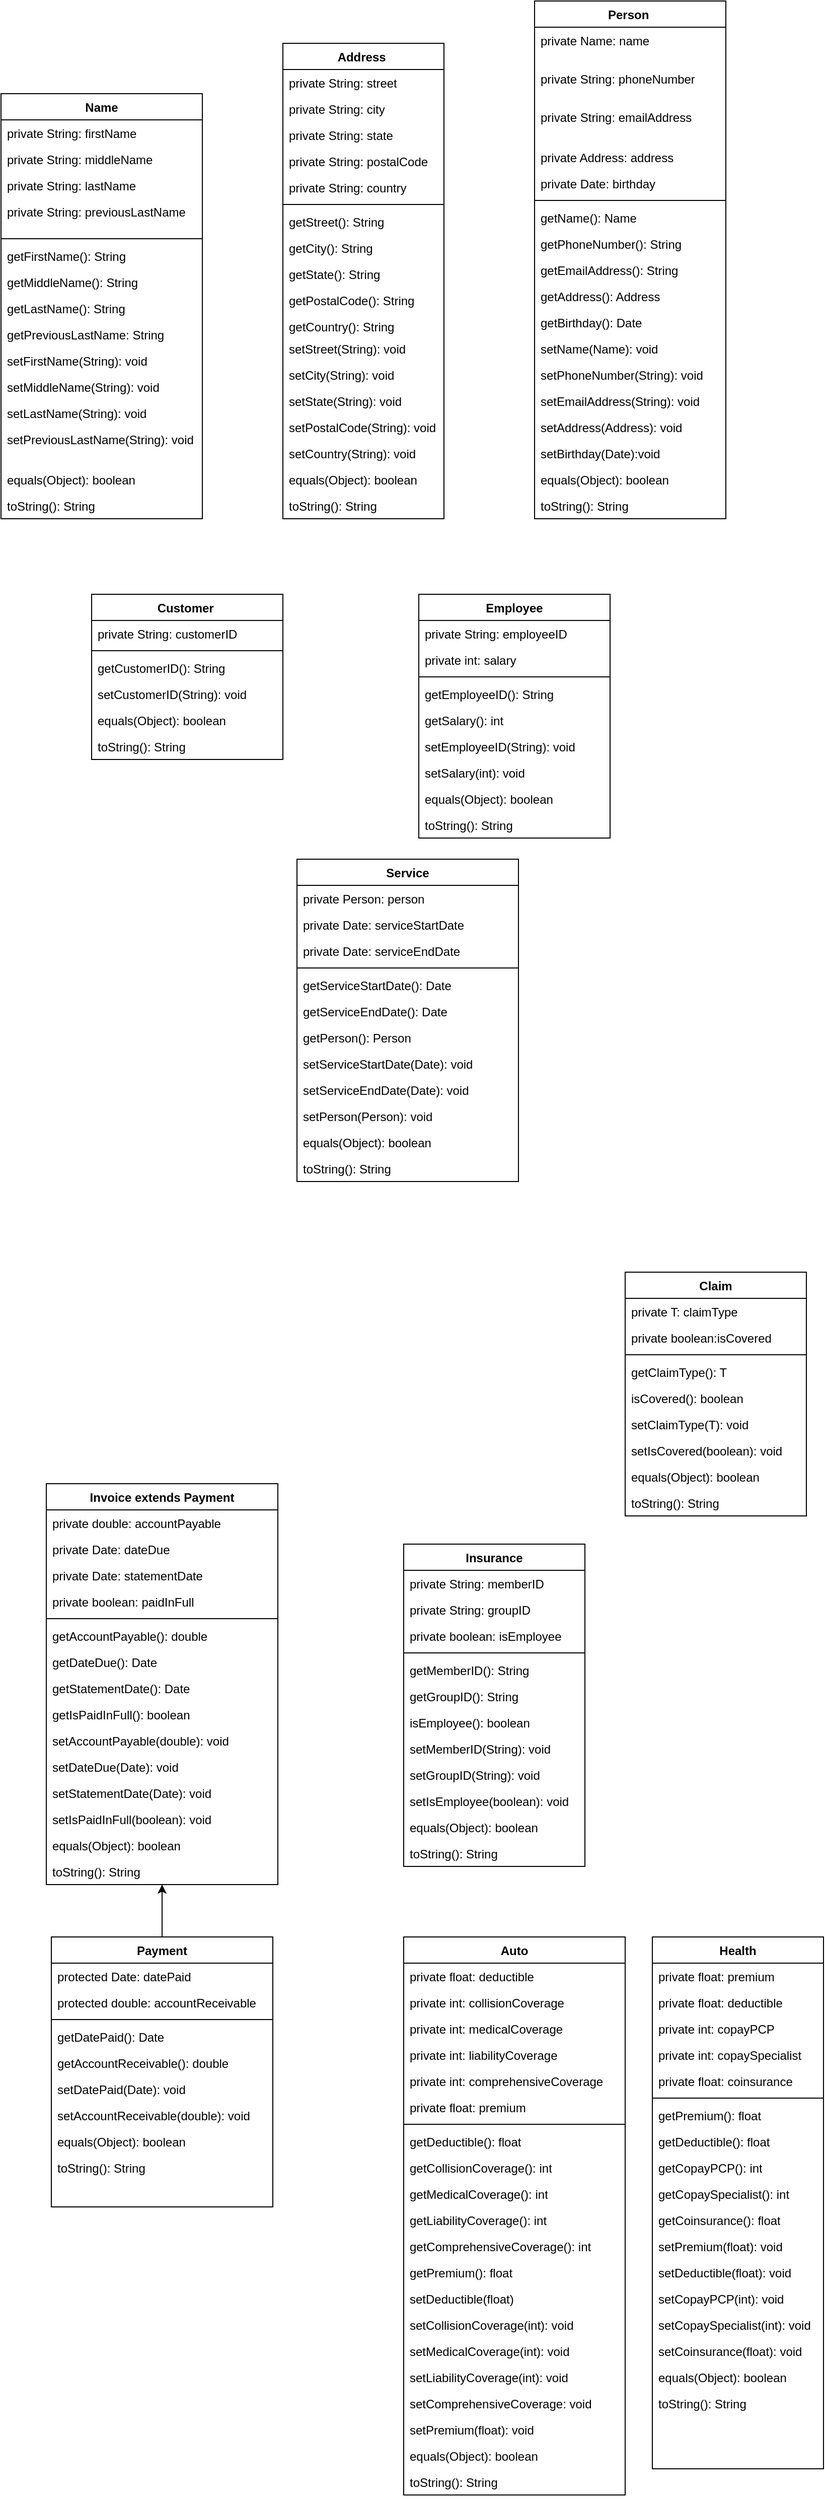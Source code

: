 <mxfile version="21.1.8" type="device">
  <diagram id="C5RBs43oDa-KdzZeNtuy" name="Page-1">
    <mxGraphModel dx="856" dy="675" grid="1" gridSize="10" guides="1" tooltips="1" connect="1" arrows="1" fold="1" page="1" pageScale="1" pageWidth="827" pageHeight="1169" math="0" shadow="0">
      <root>
        <mxCell id="WIyWlLk6GJQsqaUBKTNV-0" />
        <mxCell id="WIyWlLk6GJQsqaUBKTNV-1" parent="WIyWlLk6GJQsqaUBKTNV-0" />
        <mxCell id="HiaGmHJcbB_R3RKfSJvn-19" value="Invoice extends Payment" style="swimlane;fontStyle=1;align=center;verticalAlign=top;childLayout=stackLayout;horizontal=1;startSize=26;horizontalStack=0;resizeParent=1;resizeParentMax=0;resizeLast=0;collapsible=1;marginBottom=0;whiteSpace=wrap;html=1;" vertex="1" parent="WIyWlLk6GJQsqaUBKTNV-1">
          <mxGeometry x="55" y="1480" width="230" height="398" as="geometry" />
        </mxCell>
        <mxCell id="HiaGmHJcbB_R3RKfSJvn-55" value="private double: accountPayable" style="text;strokeColor=none;fillColor=none;align=left;verticalAlign=top;spacingLeft=4;spacingRight=4;overflow=hidden;rotatable=0;points=[[0,0.5],[1,0.5]];portConstraint=eastwest;whiteSpace=wrap;html=1;" vertex="1" parent="HiaGmHJcbB_R3RKfSJvn-19">
          <mxGeometry y="26" width="230" height="26" as="geometry" />
        </mxCell>
        <mxCell id="HiaGmHJcbB_R3RKfSJvn-59" value="private Date: dateDue" style="text;strokeColor=none;fillColor=none;align=left;verticalAlign=top;spacingLeft=4;spacingRight=4;overflow=hidden;rotatable=0;points=[[0,0.5],[1,0.5]];portConstraint=eastwest;whiteSpace=wrap;html=1;" vertex="1" parent="HiaGmHJcbB_R3RKfSJvn-19">
          <mxGeometry y="52" width="230" height="26" as="geometry" />
        </mxCell>
        <mxCell id="HiaGmHJcbB_R3RKfSJvn-20" value="private Date: statementDate" style="text;strokeColor=none;fillColor=none;align=left;verticalAlign=top;spacingLeft=4;spacingRight=4;overflow=hidden;rotatable=0;points=[[0,0.5],[1,0.5]];portConstraint=eastwest;whiteSpace=wrap;html=1;" vertex="1" parent="HiaGmHJcbB_R3RKfSJvn-19">
          <mxGeometry y="78" width="230" height="26" as="geometry" />
        </mxCell>
        <mxCell id="HiaGmHJcbB_R3RKfSJvn-88" value="private boolean: paidInFull" style="text;strokeColor=none;fillColor=none;align=left;verticalAlign=top;spacingLeft=4;spacingRight=4;overflow=hidden;rotatable=0;points=[[0,0.5],[1,0.5]];portConstraint=eastwest;whiteSpace=wrap;html=1;" vertex="1" parent="HiaGmHJcbB_R3RKfSJvn-19">
          <mxGeometry y="104" width="230" height="26" as="geometry" />
        </mxCell>
        <mxCell id="HiaGmHJcbB_R3RKfSJvn-21" value="" style="line;strokeWidth=1;fillColor=none;align=left;verticalAlign=middle;spacingTop=-1;spacingLeft=3;spacingRight=3;rotatable=0;labelPosition=right;points=[];portConstraint=eastwest;strokeColor=inherit;" vertex="1" parent="HiaGmHJcbB_R3RKfSJvn-19">
          <mxGeometry y="130" width="230" height="8" as="geometry" />
        </mxCell>
        <mxCell id="HiaGmHJcbB_R3RKfSJvn-22" value="getAccountPayable(): double" style="text;strokeColor=none;fillColor=none;align=left;verticalAlign=top;spacingLeft=4;spacingRight=4;overflow=hidden;rotatable=0;points=[[0,0.5],[1,0.5]];portConstraint=eastwest;whiteSpace=wrap;html=1;" vertex="1" parent="HiaGmHJcbB_R3RKfSJvn-19">
          <mxGeometry y="138" width="230" height="26" as="geometry" />
        </mxCell>
        <mxCell id="HiaGmHJcbB_R3RKfSJvn-192" value="getDateDue(): Date" style="text;strokeColor=none;fillColor=none;align=left;verticalAlign=top;spacingLeft=4;spacingRight=4;overflow=hidden;rotatable=0;points=[[0,0.5],[1,0.5]];portConstraint=eastwest;whiteSpace=wrap;html=1;" vertex="1" parent="HiaGmHJcbB_R3RKfSJvn-19">
          <mxGeometry y="164" width="230" height="26" as="geometry" />
        </mxCell>
        <mxCell id="HiaGmHJcbB_R3RKfSJvn-191" value="getStatementDate(): Date" style="text;strokeColor=none;fillColor=none;align=left;verticalAlign=top;spacingLeft=4;spacingRight=4;overflow=hidden;rotatable=0;points=[[0,0.5],[1,0.5]];portConstraint=eastwest;whiteSpace=wrap;html=1;" vertex="1" parent="HiaGmHJcbB_R3RKfSJvn-19">
          <mxGeometry y="190" width="230" height="26" as="geometry" />
        </mxCell>
        <mxCell id="HiaGmHJcbB_R3RKfSJvn-190" value="getIsPaidInFull(): boolean" style="text;strokeColor=none;fillColor=none;align=left;verticalAlign=top;spacingLeft=4;spacingRight=4;overflow=hidden;rotatable=0;points=[[0,0.5],[1,0.5]];portConstraint=eastwest;whiteSpace=wrap;html=1;" vertex="1" parent="HiaGmHJcbB_R3RKfSJvn-19">
          <mxGeometry y="216" width="230" height="26" as="geometry" />
        </mxCell>
        <mxCell id="HiaGmHJcbB_R3RKfSJvn-189" value="setAccountPayable(double): void" style="text;strokeColor=none;fillColor=none;align=left;verticalAlign=top;spacingLeft=4;spacingRight=4;overflow=hidden;rotatable=0;points=[[0,0.5],[1,0.5]];portConstraint=eastwest;whiteSpace=wrap;html=1;" vertex="1" parent="HiaGmHJcbB_R3RKfSJvn-19">
          <mxGeometry y="242" width="230" height="26" as="geometry" />
        </mxCell>
        <mxCell id="HiaGmHJcbB_R3RKfSJvn-188" value="setDateDue(Date): void" style="text;strokeColor=none;fillColor=none;align=left;verticalAlign=top;spacingLeft=4;spacingRight=4;overflow=hidden;rotatable=0;points=[[0,0.5],[1,0.5]];portConstraint=eastwest;whiteSpace=wrap;html=1;" vertex="1" parent="HiaGmHJcbB_R3RKfSJvn-19">
          <mxGeometry y="268" width="230" height="26" as="geometry" />
        </mxCell>
        <mxCell id="HiaGmHJcbB_R3RKfSJvn-187" value="setStatementDate(Date): void" style="text;strokeColor=none;fillColor=none;align=left;verticalAlign=top;spacingLeft=4;spacingRight=4;overflow=hidden;rotatable=0;points=[[0,0.5],[1,0.5]];portConstraint=eastwest;whiteSpace=wrap;html=1;" vertex="1" parent="HiaGmHJcbB_R3RKfSJvn-19">
          <mxGeometry y="294" width="230" height="26" as="geometry" />
        </mxCell>
        <mxCell id="HiaGmHJcbB_R3RKfSJvn-186" value="setIsPaidInFull(boolean): void" style="text;strokeColor=none;fillColor=none;align=left;verticalAlign=top;spacingLeft=4;spacingRight=4;overflow=hidden;rotatable=0;points=[[0,0.5],[1,0.5]];portConstraint=eastwest;whiteSpace=wrap;html=1;" vertex="1" parent="HiaGmHJcbB_R3RKfSJvn-19">
          <mxGeometry y="320" width="230" height="26" as="geometry" />
        </mxCell>
        <mxCell id="HiaGmHJcbB_R3RKfSJvn-185" value="equals(Object): boolean" style="text;strokeColor=none;fillColor=none;align=left;verticalAlign=top;spacingLeft=4;spacingRight=4;overflow=hidden;rotatable=0;points=[[0,0.5],[1,0.5]];portConstraint=eastwest;whiteSpace=wrap;html=1;" vertex="1" parent="HiaGmHJcbB_R3RKfSJvn-19">
          <mxGeometry y="346" width="230" height="26" as="geometry" />
        </mxCell>
        <mxCell id="HiaGmHJcbB_R3RKfSJvn-184" value="toString(): String" style="text;strokeColor=none;fillColor=none;align=left;verticalAlign=top;spacingLeft=4;spacingRight=4;overflow=hidden;rotatable=0;points=[[0,0.5],[1,0.5]];portConstraint=eastwest;whiteSpace=wrap;html=1;" vertex="1" parent="HiaGmHJcbB_R3RKfSJvn-19">
          <mxGeometry y="372" width="230" height="26" as="geometry" />
        </mxCell>
        <mxCell id="HiaGmHJcbB_R3RKfSJvn-26" value="Insurance" style="swimlane;fontStyle=1;align=center;verticalAlign=top;childLayout=stackLayout;horizontal=1;startSize=26;horizontalStack=0;resizeParent=1;resizeParentMax=0;resizeLast=0;collapsible=1;marginBottom=0;whiteSpace=wrap;html=1;" vertex="1" parent="WIyWlLk6GJQsqaUBKTNV-1">
          <mxGeometry x="410" y="1540" width="180" height="320" as="geometry" />
        </mxCell>
        <mxCell id="HiaGmHJcbB_R3RKfSJvn-27" value="private String: memberID" style="text;strokeColor=none;fillColor=none;align=left;verticalAlign=top;spacingLeft=4;spacingRight=4;overflow=hidden;rotatable=0;points=[[0,0.5],[1,0.5]];portConstraint=eastwest;whiteSpace=wrap;html=1;" vertex="1" parent="HiaGmHJcbB_R3RKfSJvn-26">
          <mxGeometry y="26" width="180" height="26" as="geometry" />
        </mxCell>
        <mxCell id="HiaGmHJcbB_R3RKfSJvn-31" value="private String: groupID" style="text;strokeColor=none;fillColor=none;align=left;verticalAlign=top;spacingLeft=4;spacingRight=4;overflow=hidden;rotatable=0;points=[[0,0.5],[1,0.5]];portConstraint=eastwest;whiteSpace=wrap;html=1;" vertex="1" parent="HiaGmHJcbB_R3RKfSJvn-26">
          <mxGeometry y="52" width="180" height="26" as="geometry" />
        </mxCell>
        <mxCell id="HiaGmHJcbB_R3RKfSJvn-90" value="private boolean: isEmployee" style="text;strokeColor=none;fillColor=none;align=left;verticalAlign=top;spacingLeft=4;spacingRight=4;overflow=hidden;rotatable=0;points=[[0,0.5],[1,0.5]];portConstraint=eastwest;whiteSpace=wrap;html=1;" vertex="1" parent="HiaGmHJcbB_R3RKfSJvn-26">
          <mxGeometry y="78" width="180" height="26" as="geometry" />
        </mxCell>
        <mxCell id="HiaGmHJcbB_R3RKfSJvn-28" value="" style="line;strokeWidth=1;fillColor=none;align=left;verticalAlign=middle;spacingTop=-1;spacingLeft=3;spacingRight=3;rotatable=0;labelPosition=right;points=[];portConstraint=eastwest;strokeColor=inherit;" vertex="1" parent="HiaGmHJcbB_R3RKfSJvn-26">
          <mxGeometry y="104" width="180" height="8" as="geometry" />
        </mxCell>
        <mxCell id="HiaGmHJcbB_R3RKfSJvn-235" value="getMemberID(): String" style="text;strokeColor=none;fillColor=none;align=left;verticalAlign=top;spacingLeft=4;spacingRight=4;overflow=hidden;rotatable=0;points=[[0,0.5],[1,0.5]];portConstraint=eastwest;whiteSpace=wrap;html=1;" vertex="1" parent="HiaGmHJcbB_R3RKfSJvn-26">
          <mxGeometry y="112" width="180" height="26" as="geometry" />
        </mxCell>
        <mxCell id="HiaGmHJcbB_R3RKfSJvn-238" value="getGroupID(): String" style="text;strokeColor=none;fillColor=none;align=left;verticalAlign=top;spacingLeft=4;spacingRight=4;overflow=hidden;rotatable=0;points=[[0,0.5],[1,0.5]];portConstraint=eastwest;whiteSpace=wrap;html=1;" vertex="1" parent="HiaGmHJcbB_R3RKfSJvn-26">
          <mxGeometry y="138" width="180" height="26" as="geometry" />
        </mxCell>
        <mxCell id="HiaGmHJcbB_R3RKfSJvn-237" value="isEmployee(): boolean" style="text;strokeColor=none;fillColor=none;align=left;verticalAlign=top;spacingLeft=4;spacingRight=4;overflow=hidden;rotatable=0;points=[[0,0.5],[1,0.5]];portConstraint=eastwest;whiteSpace=wrap;html=1;" vertex="1" parent="HiaGmHJcbB_R3RKfSJvn-26">
          <mxGeometry y="164" width="180" height="26" as="geometry" />
        </mxCell>
        <mxCell id="HiaGmHJcbB_R3RKfSJvn-236" value="setMemberID(String): void" style="text;strokeColor=none;fillColor=none;align=left;verticalAlign=top;spacingLeft=4;spacingRight=4;overflow=hidden;rotatable=0;points=[[0,0.5],[1,0.5]];portConstraint=eastwest;whiteSpace=wrap;html=1;" vertex="1" parent="HiaGmHJcbB_R3RKfSJvn-26">
          <mxGeometry y="190" width="180" height="26" as="geometry" />
        </mxCell>
        <mxCell id="HiaGmHJcbB_R3RKfSJvn-234" value="setGroupID(String): void" style="text;strokeColor=none;fillColor=none;align=left;verticalAlign=top;spacingLeft=4;spacingRight=4;overflow=hidden;rotatable=0;points=[[0,0.5],[1,0.5]];portConstraint=eastwest;whiteSpace=wrap;html=1;" vertex="1" parent="HiaGmHJcbB_R3RKfSJvn-26">
          <mxGeometry y="216" width="180" height="26" as="geometry" />
        </mxCell>
        <mxCell id="HiaGmHJcbB_R3RKfSJvn-233" value="setIsEmployee(boolean): void" style="text;strokeColor=none;fillColor=none;align=left;verticalAlign=top;spacingLeft=4;spacingRight=4;overflow=hidden;rotatable=0;points=[[0,0.5],[1,0.5]];portConstraint=eastwest;whiteSpace=wrap;html=1;" vertex="1" parent="HiaGmHJcbB_R3RKfSJvn-26">
          <mxGeometry y="242" width="180" height="26" as="geometry" />
        </mxCell>
        <mxCell id="HiaGmHJcbB_R3RKfSJvn-240" value="equals(Object): boolean" style="text;strokeColor=none;fillColor=none;align=left;verticalAlign=top;spacingLeft=4;spacingRight=4;overflow=hidden;rotatable=0;points=[[0,0.5],[1,0.5]];portConstraint=eastwest;whiteSpace=wrap;html=1;" vertex="1" parent="HiaGmHJcbB_R3RKfSJvn-26">
          <mxGeometry y="268" width="180" height="26" as="geometry" />
        </mxCell>
        <mxCell id="HiaGmHJcbB_R3RKfSJvn-239" value="toString(): String" style="text;strokeColor=none;fillColor=none;align=left;verticalAlign=top;spacingLeft=4;spacingRight=4;overflow=hidden;rotatable=0;points=[[0,0.5],[1,0.5]];portConstraint=eastwest;whiteSpace=wrap;html=1;" vertex="1" parent="HiaGmHJcbB_R3RKfSJvn-26">
          <mxGeometry y="294" width="180" height="26" as="geometry" />
        </mxCell>
        <mxCell id="HiaGmHJcbB_R3RKfSJvn-32" value="Claim" style="swimlane;fontStyle=1;align=center;verticalAlign=top;childLayout=stackLayout;horizontal=1;startSize=26;horizontalStack=0;resizeParent=1;resizeParentMax=0;resizeLast=0;collapsible=1;marginBottom=0;whiteSpace=wrap;html=1;" vertex="1" parent="WIyWlLk6GJQsqaUBKTNV-1">
          <mxGeometry x="630" y="1270" width="180" height="242" as="geometry" />
        </mxCell>
        <mxCell id="HiaGmHJcbB_R3RKfSJvn-86" value="private T: claimType" style="text;strokeColor=none;fillColor=none;align=left;verticalAlign=top;spacingLeft=4;spacingRight=4;overflow=hidden;rotatable=0;points=[[0,0.5],[1,0.5]];portConstraint=eastwest;whiteSpace=wrap;html=1;" vertex="1" parent="HiaGmHJcbB_R3RKfSJvn-32">
          <mxGeometry y="26" width="180" height="26" as="geometry" />
        </mxCell>
        <mxCell id="HiaGmHJcbB_R3RKfSJvn-33" value="private boolean:isCovered" style="text;strokeColor=none;fillColor=none;align=left;verticalAlign=top;spacingLeft=4;spacingRight=4;overflow=hidden;rotatable=0;points=[[0,0.5],[1,0.5]];portConstraint=eastwest;whiteSpace=wrap;html=1;" vertex="1" parent="HiaGmHJcbB_R3RKfSJvn-32">
          <mxGeometry y="52" width="180" height="26" as="geometry" />
        </mxCell>
        <mxCell id="HiaGmHJcbB_R3RKfSJvn-34" value="" style="line;strokeWidth=1;fillColor=none;align=left;verticalAlign=middle;spacingTop=-1;spacingLeft=3;spacingRight=3;rotatable=0;labelPosition=right;points=[];portConstraint=eastwest;strokeColor=inherit;" vertex="1" parent="HiaGmHJcbB_R3RKfSJvn-32">
          <mxGeometry y="78" width="180" height="8" as="geometry" />
        </mxCell>
        <mxCell id="HiaGmHJcbB_R3RKfSJvn-35" value="getClaimType(): T" style="text;strokeColor=none;fillColor=none;align=left;verticalAlign=top;spacingLeft=4;spacingRight=4;overflow=hidden;rotatable=0;points=[[0,0.5],[1,0.5]];portConstraint=eastwest;whiteSpace=wrap;html=1;" vertex="1" parent="HiaGmHJcbB_R3RKfSJvn-32">
          <mxGeometry y="86" width="180" height="26" as="geometry" />
        </mxCell>
        <mxCell id="HiaGmHJcbB_R3RKfSJvn-245" value="isCovered(): boolean" style="text;strokeColor=none;fillColor=none;align=left;verticalAlign=top;spacingLeft=4;spacingRight=4;overflow=hidden;rotatable=0;points=[[0,0.5],[1,0.5]];portConstraint=eastwest;whiteSpace=wrap;html=1;" vertex="1" parent="HiaGmHJcbB_R3RKfSJvn-32">
          <mxGeometry y="112" width="180" height="26" as="geometry" />
        </mxCell>
        <mxCell id="HiaGmHJcbB_R3RKfSJvn-244" value="setClaimType(T): void" style="text;strokeColor=none;fillColor=none;align=left;verticalAlign=top;spacingLeft=4;spacingRight=4;overflow=hidden;rotatable=0;points=[[0,0.5],[1,0.5]];portConstraint=eastwest;whiteSpace=wrap;html=1;" vertex="1" parent="HiaGmHJcbB_R3RKfSJvn-32">
          <mxGeometry y="138" width="180" height="26" as="geometry" />
        </mxCell>
        <mxCell id="HiaGmHJcbB_R3RKfSJvn-243" value="setIsCovered(boolean): void" style="text;strokeColor=none;fillColor=none;align=left;verticalAlign=top;spacingLeft=4;spacingRight=4;overflow=hidden;rotatable=0;points=[[0,0.5],[1,0.5]];portConstraint=eastwest;whiteSpace=wrap;html=1;" vertex="1" parent="HiaGmHJcbB_R3RKfSJvn-32">
          <mxGeometry y="164" width="180" height="26" as="geometry" />
        </mxCell>
        <mxCell id="HiaGmHJcbB_R3RKfSJvn-242" value="equals(Object): boolean" style="text;strokeColor=none;fillColor=none;align=left;verticalAlign=top;spacingLeft=4;spacingRight=4;overflow=hidden;rotatable=0;points=[[0,0.5],[1,0.5]];portConstraint=eastwest;whiteSpace=wrap;html=1;" vertex="1" parent="HiaGmHJcbB_R3RKfSJvn-32">
          <mxGeometry y="190" width="180" height="26" as="geometry" />
        </mxCell>
        <mxCell id="HiaGmHJcbB_R3RKfSJvn-241" value="toString(): String" style="text;strokeColor=none;fillColor=none;align=left;verticalAlign=top;spacingLeft=4;spacingRight=4;overflow=hidden;rotatable=0;points=[[0,0.5],[1,0.5]];portConstraint=eastwest;whiteSpace=wrap;html=1;" vertex="1" parent="HiaGmHJcbB_R3RKfSJvn-32">
          <mxGeometry y="216" width="180" height="26" as="geometry" />
        </mxCell>
        <mxCell id="HiaGmHJcbB_R3RKfSJvn-194" style="edgeStyle=orthogonalEdgeStyle;rounded=0;orthogonalLoop=1;jettySize=auto;html=1;exitX=0.5;exitY=0;exitDx=0;exitDy=0;" edge="1" parent="WIyWlLk6GJQsqaUBKTNV-1" source="HiaGmHJcbB_R3RKfSJvn-37" target="HiaGmHJcbB_R3RKfSJvn-19">
          <mxGeometry relative="1" as="geometry" />
        </mxCell>
        <mxCell id="HiaGmHJcbB_R3RKfSJvn-37" value="Payment" style="swimlane;fontStyle=1;align=center;verticalAlign=top;childLayout=stackLayout;horizontal=1;startSize=26;horizontalStack=0;resizeParent=1;resizeParentMax=0;resizeLast=0;collapsible=1;marginBottom=0;whiteSpace=wrap;html=1;" vertex="1" parent="WIyWlLk6GJQsqaUBKTNV-1">
          <mxGeometry x="60" y="1930" width="220" height="268" as="geometry" />
        </mxCell>
        <mxCell id="HiaGmHJcbB_R3RKfSJvn-87" value="protected Date: datePaid" style="text;strokeColor=none;fillColor=none;align=left;verticalAlign=top;spacingLeft=4;spacingRight=4;overflow=hidden;rotatable=0;points=[[0,0.5],[1,0.5]];portConstraint=eastwest;whiteSpace=wrap;html=1;" vertex="1" parent="HiaGmHJcbB_R3RKfSJvn-37">
          <mxGeometry y="26" width="220" height="26" as="geometry" />
        </mxCell>
        <mxCell id="HiaGmHJcbB_R3RKfSJvn-38" value="protected double: accountReceivable" style="text;strokeColor=none;fillColor=none;align=left;verticalAlign=top;spacingLeft=4;spacingRight=4;overflow=hidden;rotatable=0;points=[[0,0.5],[1,0.5]];portConstraint=eastwest;whiteSpace=wrap;html=1;" vertex="1" parent="HiaGmHJcbB_R3RKfSJvn-37">
          <mxGeometry y="52" width="220" height="26" as="geometry" />
        </mxCell>
        <mxCell id="HiaGmHJcbB_R3RKfSJvn-39" value="" style="line;strokeWidth=1;fillColor=none;align=left;verticalAlign=middle;spacingTop=-1;spacingLeft=3;spacingRight=3;rotatable=0;labelPosition=right;points=[];portConstraint=eastwest;strokeColor=inherit;" vertex="1" parent="HiaGmHJcbB_R3RKfSJvn-37">
          <mxGeometry y="78" width="220" height="8" as="geometry" />
        </mxCell>
        <mxCell id="HiaGmHJcbB_R3RKfSJvn-40" value="getDatePaid(): Date" style="text;strokeColor=none;fillColor=none;align=left;verticalAlign=top;spacingLeft=4;spacingRight=4;overflow=hidden;rotatable=0;points=[[0,0.5],[1,0.5]];portConstraint=eastwest;whiteSpace=wrap;html=1;" vertex="1" parent="HiaGmHJcbB_R3RKfSJvn-37">
          <mxGeometry y="86" width="220" height="26" as="geometry" />
        </mxCell>
        <mxCell id="HiaGmHJcbB_R3RKfSJvn-183" value="getAccountReceivable(): double" style="text;strokeColor=none;fillColor=none;align=left;verticalAlign=top;spacingLeft=4;spacingRight=4;overflow=hidden;rotatable=0;points=[[0,0.5],[1,0.5]];portConstraint=eastwest;whiteSpace=wrap;html=1;" vertex="1" parent="HiaGmHJcbB_R3RKfSJvn-37">
          <mxGeometry y="112" width="220" height="26" as="geometry" />
        </mxCell>
        <mxCell id="HiaGmHJcbB_R3RKfSJvn-182" value="setDatePaid(Date): void" style="text;strokeColor=none;fillColor=none;align=left;verticalAlign=top;spacingLeft=4;spacingRight=4;overflow=hidden;rotatable=0;points=[[0,0.5],[1,0.5]];portConstraint=eastwest;whiteSpace=wrap;html=1;" vertex="1" parent="HiaGmHJcbB_R3RKfSJvn-37">
          <mxGeometry y="138" width="220" height="26" as="geometry" />
        </mxCell>
        <mxCell id="HiaGmHJcbB_R3RKfSJvn-181" value="setAccountReceivable(double): void" style="text;strokeColor=none;fillColor=none;align=left;verticalAlign=top;spacingLeft=4;spacingRight=4;overflow=hidden;rotatable=0;points=[[0,0.5],[1,0.5]];portConstraint=eastwest;whiteSpace=wrap;html=1;" vertex="1" parent="HiaGmHJcbB_R3RKfSJvn-37">
          <mxGeometry y="164" width="220" height="26" as="geometry" />
        </mxCell>
        <mxCell id="HiaGmHJcbB_R3RKfSJvn-180" value="equals(Object): boolean" style="text;strokeColor=none;fillColor=none;align=left;verticalAlign=top;spacingLeft=4;spacingRight=4;overflow=hidden;rotatable=0;points=[[0,0.5],[1,0.5]];portConstraint=eastwest;whiteSpace=wrap;html=1;" vertex="1" parent="HiaGmHJcbB_R3RKfSJvn-37">
          <mxGeometry y="190" width="220" height="26" as="geometry" />
        </mxCell>
        <mxCell id="HiaGmHJcbB_R3RKfSJvn-179" value="toString(): String" style="text;strokeColor=none;fillColor=none;align=left;verticalAlign=top;spacingLeft=4;spacingRight=4;overflow=hidden;rotatable=0;points=[[0,0.5],[1,0.5]];portConstraint=eastwest;whiteSpace=wrap;html=1;" vertex="1" parent="HiaGmHJcbB_R3RKfSJvn-37">
          <mxGeometry y="216" width="220" height="26" as="geometry" />
        </mxCell>
        <mxCell id="HiaGmHJcbB_R3RKfSJvn-178" style="text;strokeColor=none;fillColor=none;align=left;verticalAlign=top;spacingLeft=4;spacingRight=4;overflow=hidden;rotatable=0;points=[[0,0.5],[1,0.5]];portConstraint=eastwest;whiteSpace=wrap;html=1;" vertex="1" parent="HiaGmHJcbB_R3RKfSJvn-37">
          <mxGeometry y="242" width="220" height="26" as="geometry" />
        </mxCell>
        <mxCell id="HiaGmHJcbB_R3RKfSJvn-41" value="Auto" style="swimlane;fontStyle=1;align=center;verticalAlign=top;childLayout=stackLayout;horizontal=1;startSize=26;horizontalStack=0;resizeParent=1;resizeParentMax=0;resizeLast=0;collapsible=1;marginBottom=0;whiteSpace=wrap;html=1;" vertex="1" parent="WIyWlLk6GJQsqaUBKTNV-1">
          <mxGeometry x="410" y="1930" width="220" height="554" as="geometry" />
        </mxCell>
        <mxCell id="HiaGmHJcbB_R3RKfSJvn-60" value="private float: deductible" style="text;strokeColor=none;fillColor=none;align=left;verticalAlign=top;spacingLeft=4;spacingRight=4;overflow=hidden;rotatable=0;points=[[0,0.5],[1,0.5]];portConstraint=eastwest;whiteSpace=wrap;html=1;" vertex="1" parent="HiaGmHJcbB_R3RKfSJvn-41">
          <mxGeometry y="26" width="220" height="26" as="geometry" />
        </mxCell>
        <mxCell id="HiaGmHJcbB_R3RKfSJvn-63" value="private int: collisionCoverage" style="text;strokeColor=none;fillColor=none;align=left;verticalAlign=top;spacingLeft=4;spacingRight=4;overflow=hidden;rotatable=0;points=[[0,0.5],[1,0.5]];portConstraint=eastwest;whiteSpace=wrap;html=1;" vertex="1" parent="HiaGmHJcbB_R3RKfSJvn-41">
          <mxGeometry y="52" width="220" height="26" as="geometry" />
        </mxCell>
        <mxCell id="HiaGmHJcbB_R3RKfSJvn-64" value="private int: medicalCoverage" style="text;strokeColor=none;fillColor=none;align=left;verticalAlign=top;spacingLeft=4;spacingRight=4;overflow=hidden;rotatable=0;points=[[0,0.5],[1,0.5]];portConstraint=eastwest;whiteSpace=wrap;html=1;" vertex="1" parent="HiaGmHJcbB_R3RKfSJvn-41">
          <mxGeometry y="78" width="220" height="26" as="geometry" />
        </mxCell>
        <mxCell id="HiaGmHJcbB_R3RKfSJvn-61" value="private int: liabilityCoverage" style="text;strokeColor=none;fillColor=none;align=left;verticalAlign=top;spacingLeft=4;spacingRight=4;overflow=hidden;rotatable=0;points=[[0,0.5],[1,0.5]];portConstraint=eastwest;whiteSpace=wrap;html=1;" vertex="1" parent="HiaGmHJcbB_R3RKfSJvn-41">
          <mxGeometry y="104" width="220" height="26" as="geometry" />
        </mxCell>
        <mxCell id="HiaGmHJcbB_R3RKfSJvn-62" value="private int: comprehensiveCoverage" style="text;strokeColor=none;fillColor=none;align=left;verticalAlign=top;spacingLeft=4;spacingRight=4;overflow=hidden;rotatable=0;points=[[0,0.5],[1,0.5]];portConstraint=eastwest;whiteSpace=wrap;html=1;" vertex="1" parent="HiaGmHJcbB_R3RKfSJvn-41">
          <mxGeometry y="130" width="220" height="26" as="geometry" />
        </mxCell>
        <mxCell id="HiaGmHJcbB_R3RKfSJvn-42" value="private float: premium" style="text;strokeColor=none;fillColor=none;align=left;verticalAlign=top;spacingLeft=4;spacingRight=4;overflow=hidden;rotatable=0;points=[[0,0.5],[1,0.5]];portConstraint=eastwest;whiteSpace=wrap;html=1;" vertex="1" parent="HiaGmHJcbB_R3RKfSJvn-41">
          <mxGeometry y="156" width="220" height="26" as="geometry" />
        </mxCell>
        <mxCell id="HiaGmHJcbB_R3RKfSJvn-43" value="" style="line;strokeWidth=1;fillColor=none;align=left;verticalAlign=middle;spacingTop=-1;spacingLeft=3;spacingRight=3;rotatable=0;labelPosition=right;points=[];portConstraint=eastwest;strokeColor=inherit;" vertex="1" parent="HiaGmHJcbB_R3RKfSJvn-41">
          <mxGeometry y="182" width="220" height="8" as="geometry" />
        </mxCell>
        <mxCell id="HiaGmHJcbB_R3RKfSJvn-44" value="getDeductible(): float" style="text;strokeColor=none;fillColor=none;align=left;verticalAlign=top;spacingLeft=4;spacingRight=4;overflow=hidden;rotatable=0;points=[[0,0.5],[1,0.5]];portConstraint=eastwest;whiteSpace=wrap;html=1;" vertex="1" parent="HiaGmHJcbB_R3RKfSJvn-41">
          <mxGeometry y="190" width="220" height="26" as="geometry" />
        </mxCell>
        <mxCell id="HiaGmHJcbB_R3RKfSJvn-207" value="getCollisionCoverage(): int" style="text;strokeColor=none;fillColor=none;align=left;verticalAlign=top;spacingLeft=4;spacingRight=4;overflow=hidden;rotatable=0;points=[[0,0.5],[1,0.5]];portConstraint=eastwest;whiteSpace=wrap;html=1;" vertex="1" parent="HiaGmHJcbB_R3RKfSJvn-41">
          <mxGeometry y="216" width="220" height="26" as="geometry" />
        </mxCell>
        <mxCell id="HiaGmHJcbB_R3RKfSJvn-206" value="getMedicalCoverage(): int" style="text;strokeColor=none;fillColor=none;align=left;verticalAlign=top;spacingLeft=4;spacingRight=4;overflow=hidden;rotatable=0;points=[[0,0.5],[1,0.5]];portConstraint=eastwest;whiteSpace=wrap;html=1;" vertex="1" parent="HiaGmHJcbB_R3RKfSJvn-41">
          <mxGeometry y="242" width="220" height="26" as="geometry" />
        </mxCell>
        <mxCell id="HiaGmHJcbB_R3RKfSJvn-205" value="getLiabilityCoverage(): int" style="text;strokeColor=none;fillColor=none;align=left;verticalAlign=top;spacingLeft=4;spacingRight=4;overflow=hidden;rotatable=0;points=[[0,0.5],[1,0.5]];portConstraint=eastwest;whiteSpace=wrap;html=1;" vertex="1" parent="HiaGmHJcbB_R3RKfSJvn-41">
          <mxGeometry y="268" width="220" height="26" as="geometry" />
        </mxCell>
        <mxCell id="HiaGmHJcbB_R3RKfSJvn-204" value="getComprehensiveCoverage(): int" style="text;strokeColor=none;fillColor=none;align=left;verticalAlign=top;spacingLeft=4;spacingRight=4;overflow=hidden;rotatable=0;points=[[0,0.5],[1,0.5]];portConstraint=eastwest;whiteSpace=wrap;html=1;" vertex="1" parent="HiaGmHJcbB_R3RKfSJvn-41">
          <mxGeometry y="294" width="220" height="26" as="geometry" />
        </mxCell>
        <mxCell id="HiaGmHJcbB_R3RKfSJvn-203" value="getPremium(): float" style="text;strokeColor=none;fillColor=none;align=left;verticalAlign=top;spacingLeft=4;spacingRight=4;overflow=hidden;rotatable=0;points=[[0,0.5],[1,0.5]];portConstraint=eastwest;whiteSpace=wrap;html=1;" vertex="1" parent="HiaGmHJcbB_R3RKfSJvn-41">
          <mxGeometry y="320" width="220" height="26" as="geometry" />
        </mxCell>
        <mxCell id="HiaGmHJcbB_R3RKfSJvn-202" value="setDeductible(float)" style="text;strokeColor=none;fillColor=none;align=left;verticalAlign=top;spacingLeft=4;spacingRight=4;overflow=hidden;rotatable=0;points=[[0,0.5],[1,0.5]];portConstraint=eastwest;whiteSpace=wrap;html=1;" vertex="1" parent="HiaGmHJcbB_R3RKfSJvn-41">
          <mxGeometry y="346" width="220" height="26" as="geometry" />
        </mxCell>
        <mxCell id="HiaGmHJcbB_R3RKfSJvn-201" value="setCollisionCoverage(int): void" style="text;strokeColor=none;fillColor=none;align=left;verticalAlign=top;spacingLeft=4;spacingRight=4;overflow=hidden;rotatable=0;points=[[0,0.5],[1,0.5]];portConstraint=eastwest;whiteSpace=wrap;html=1;" vertex="1" parent="HiaGmHJcbB_R3RKfSJvn-41">
          <mxGeometry y="372" width="220" height="26" as="geometry" />
        </mxCell>
        <mxCell id="HiaGmHJcbB_R3RKfSJvn-200" value="setMedicalCoverage(int): void" style="text;strokeColor=none;fillColor=none;align=left;verticalAlign=top;spacingLeft=4;spacingRight=4;overflow=hidden;rotatable=0;points=[[0,0.5],[1,0.5]];portConstraint=eastwest;whiteSpace=wrap;html=1;" vertex="1" parent="HiaGmHJcbB_R3RKfSJvn-41">
          <mxGeometry y="398" width="220" height="26" as="geometry" />
        </mxCell>
        <mxCell id="HiaGmHJcbB_R3RKfSJvn-199" value="setLiabilityCoverage(int): void" style="text;strokeColor=none;fillColor=none;align=left;verticalAlign=top;spacingLeft=4;spacingRight=4;overflow=hidden;rotatable=0;points=[[0,0.5],[1,0.5]];portConstraint=eastwest;whiteSpace=wrap;html=1;" vertex="1" parent="HiaGmHJcbB_R3RKfSJvn-41">
          <mxGeometry y="424" width="220" height="26" as="geometry" />
        </mxCell>
        <mxCell id="HiaGmHJcbB_R3RKfSJvn-198" value="setComprehensiveCoverage: void" style="text;strokeColor=none;fillColor=none;align=left;verticalAlign=top;spacingLeft=4;spacingRight=4;overflow=hidden;rotatable=0;points=[[0,0.5],[1,0.5]];portConstraint=eastwest;whiteSpace=wrap;html=1;" vertex="1" parent="HiaGmHJcbB_R3RKfSJvn-41">
          <mxGeometry y="450" width="220" height="26" as="geometry" />
        </mxCell>
        <mxCell id="HiaGmHJcbB_R3RKfSJvn-197" value="setPremium(float): void" style="text;strokeColor=none;fillColor=none;align=left;verticalAlign=top;spacingLeft=4;spacingRight=4;overflow=hidden;rotatable=0;points=[[0,0.5],[1,0.5]];portConstraint=eastwest;whiteSpace=wrap;html=1;" vertex="1" parent="HiaGmHJcbB_R3RKfSJvn-41">
          <mxGeometry y="476" width="220" height="26" as="geometry" />
        </mxCell>
        <mxCell id="HiaGmHJcbB_R3RKfSJvn-196" value="equals(Object): boolean" style="text;strokeColor=none;fillColor=none;align=left;verticalAlign=top;spacingLeft=4;spacingRight=4;overflow=hidden;rotatable=0;points=[[0,0.5],[1,0.5]];portConstraint=eastwest;whiteSpace=wrap;html=1;" vertex="1" parent="HiaGmHJcbB_R3RKfSJvn-41">
          <mxGeometry y="502" width="220" height="26" as="geometry" />
        </mxCell>
        <mxCell id="HiaGmHJcbB_R3RKfSJvn-195" value="toString(): String" style="text;strokeColor=none;fillColor=none;align=left;verticalAlign=top;spacingLeft=4;spacingRight=4;overflow=hidden;rotatable=0;points=[[0,0.5],[1,0.5]];portConstraint=eastwest;whiteSpace=wrap;html=1;" vertex="1" parent="HiaGmHJcbB_R3RKfSJvn-41">
          <mxGeometry y="528" width="220" height="26" as="geometry" />
        </mxCell>
        <mxCell id="HiaGmHJcbB_R3RKfSJvn-45" value="Health" style="swimlane;fontStyle=1;align=center;verticalAlign=top;childLayout=stackLayout;horizontal=1;startSize=26;horizontalStack=0;resizeParent=1;resizeParentMax=0;resizeLast=0;collapsible=1;marginBottom=0;whiteSpace=wrap;html=1;" vertex="1" parent="WIyWlLk6GJQsqaUBKTNV-1">
          <mxGeometry x="657" y="1930" width="170" height="528" as="geometry" />
        </mxCell>
        <mxCell id="HiaGmHJcbB_R3RKfSJvn-46" value="private float: premium" style="text;strokeColor=none;fillColor=none;align=left;verticalAlign=top;spacingLeft=4;spacingRight=4;overflow=hidden;rotatable=0;points=[[0,0.5],[1,0.5]];portConstraint=eastwest;whiteSpace=wrap;html=1;" vertex="1" parent="HiaGmHJcbB_R3RKfSJvn-45">
          <mxGeometry y="26" width="170" height="26" as="geometry" />
        </mxCell>
        <mxCell id="HiaGmHJcbB_R3RKfSJvn-84" value="private float: deductible" style="text;strokeColor=none;fillColor=none;align=left;verticalAlign=top;spacingLeft=4;spacingRight=4;overflow=hidden;rotatable=0;points=[[0,0.5],[1,0.5]];portConstraint=eastwest;whiteSpace=wrap;html=1;" vertex="1" parent="HiaGmHJcbB_R3RKfSJvn-45">
          <mxGeometry y="52" width="170" height="26" as="geometry" />
        </mxCell>
        <mxCell id="HiaGmHJcbB_R3RKfSJvn-83" value="private int: copayPCP" style="text;strokeColor=none;fillColor=none;align=left;verticalAlign=top;spacingLeft=4;spacingRight=4;overflow=hidden;rotatable=0;points=[[0,0.5],[1,0.5]];portConstraint=eastwest;whiteSpace=wrap;html=1;" vertex="1" parent="HiaGmHJcbB_R3RKfSJvn-45">
          <mxGeometry y="78" width="170" height="26" as="geometry" />
        </mxCell>
        <mxCell id="HiaGmHJcbB_R3RKfSJvn-82" value="private int: copaySpecialist" style="text;strokeColor=none;fillColor=none;align=left;verticalAlign=top;spacingLeft=4;spacingRight=4;overflow=hidden;rotatable=0;points=[[0,0.5],[1,0.5]];portConstraint=eastwest;whiteSpace=wrap;html=1;" vertex="1" parent="HiaGmHJcbB_R3RKfSJvn-45">
          <mxGeometry y="104" width="170" height="26" as="geometry" />
        </mxCell>
        <mxCell id="HiaGmHJcbB_R3RKfSJvn-85" value="private float: coinsurance" style="text;strokeColor=none;fillColor=none;align=left;verticalAlign=top;spacingLeft=4;spacingRight=4;overflow=hidden;rotatable=0;points=[[0,0.5],[1,0.5]];portConstraint=eastwest;whiteSpace=wrap;html=1;" vertex="1" parent="HiaGmHJcbB_R3RKfSJvn-45">
          <mxGeometry y="130" width="170" height="26" as="geometry" />
        </mxCell>
        <mxCell id="HiaGmHJcbB_R3RKfSJvn-47" value="" style="line;strokeWidth=1;fillColor=none;align=left;verticalAlign=middle;spacingTop=-1;spacingLeft=3;spacingRight=3;rotatable=0;labelPosition=right;points=[];portConstraint=eastwest;strokeColor=inherit;" vertex="1" parent="HiaGmHJcbB_R3RKfSJvn-45">
          <mxGeometry y="156" width="170" height="8" as="geometry" />
        </mxCell>
        <mxCell id="HiaGmHJcbB_R3RKfSJvn-48" value="getPremium(): float" style="text;strokeColor=none;fillColor=none;align=left;verticalAlign=top;spacingLeft=4;spacingRight=4;overflow=hidden;rotatable=0;points=[[0,0.5],[1,0.5]];portConstraint=eastwest;whiteSpace=wrap;html=1;" vertex="1" parent="HiaGmHJcbB_R3RKfSJvn-45">
          <mxGeometry y="164" width="170" height="26" as="geometry" />
        </mxCell>
        <mxCell id="HiaGmHJcbB_R3RKfSJvn-220" value="getDeductible(): float" style="text;strokeColor=none;fillColor=none;align=left;verticalAlign=top;spacingLeft=4;spacingRight=4;overflow=hidden;rotatable=0;points=[[0,0.5],[1,0.5]];portConstraint=eastwest;whiteSpace=wrap;html=1;" vertex="1" parent="HiaGmHJcbB_R3RKfSJvn-45">
          <mxGeometry y="190" width="170" height="26" as="geometry" />
        </mxCell>
        <mxCell id="HiaGmHJcbB_R3RKfSJvn-219" value="getCopayPCP(): int" style="text;strokeColor=none;fillColor=none;align=left;verticalAlign=top;spacingLeft=4;spacingRight=4;overflow=hidden;rotatable=0;points=[[0,0.5],[1,0.5]];portConstraint=eastwest;whiteSpace=wrap;html=1;" vertex="1" parent="HiaGmHJcbB_R3RKfSJvn-45">
          <mxGeometry y="216" width="170" height="26" as="geometry" />
        </mxCell>
        <mxCell id="HiaGmHJcbB_R3RKfSJvn-218" value="getCopaySpecialist(): int" style="text;strokeColor=none;fillColor=none;align=left;verticalAlign=top;spacingLeft=4;spacingRight=4;overflow=hidden;rotatable=0;points=[[0,0.5],[1,0.5]];portConstraint=eastwest;whiteSpace=wrap;html=1;" vertex="1" parent="HiaGmHJcbB_R3RKfSJvn-45">
          <mxGeometry y="242" width="170" height="26" as="geometry" />
        </mxCell>
        <mxCell id="HiaGmHJcbB_R3RKfSJvn-217" value="getCoinsurance(): float" style="text;strokeColor=none;fillColor=none;align=left;verticalAlign=top;spacingLeft=4;spacingRight=4;overflow=hidden;rotatable=0;points=[[0,0.5],[1,0.5]];portConstraint=eastwest;whiteSpace=wrap;html=1;" vertex="1" parent="HiaGmHJcbB_R3RKfSJvn-45">
          <mxGeometry y="268" width="170" height="26" as="geometry" />
        </mxCell>
        <mxCell id="HiaGmHJcbB_R3RKfSJvn-216" value="setPremium(float): void" style="text;strokeColor=none;fillColor=none;align=left;verticalAlign=top;spacingLeft=4;spacingRight=4;overflow=hidden;rotatable=0;points=[[0,0.5],[1,0.5]];portConstraint=eastwest;whiteSpace=wrap;html=1;" vertex="1" parent="HiaGmHJcbB_R3RKfSJvn-45">
          <mxGeometry y="294" width="170" height="26" as="geometry" />
        </mxCell>
        <mxCell id="HiaGmHJcbB_R3RKfSJvn-215" value="setDeductible(float): void" style="text;strokeColor=none;fillColor=none;align=left;verticalAlign=top;spacingLeft=4;spacingRight=4;overflow=hidden;rotatable=0;points=[[0,0.5],[1,0.5]];portConstraint=eastwest;whiteSpace=wrap;html=1;" vertex="1" parent="HiaGmHJcbB_R3RKfSJvn-45">
          <mxGeometry y="320" width="170" height="26" as="geometry" />
        </mxCell>
        <mxCell id="HiaGmHJcbB_R3RKfSJvn-214" value="setCopayPCP(int): void" style="text;strokeColor=none;fillColor=none;align=left;verticalAlign=top;spacingLeft=4;spacingRight=4;overflow=hidden;rotatable=0;points=[[0,0.5],[1,0.5]];portConstraint=eastwest;whiteSpace=wrap;html=1;" vertex="1" parent="HiaGmHJcbB_R3RKfSJvn-45">
          <mxGeometry y="346" width="170" height="26" as="geometry" />
        </mxCell>
        <mxCell id="HiaGmHJcbB_R3RKfSJvn-213" value="setCopaySpecialist(int): void" style="text;strokeColor=none;fillColor=none;align=left;verticalAlign=top;spacingLeft=4;spacingRight=4;overflow=hidden;rotatable=0;points=[[0,0.5],[1,0.5]];portConstraint=eastwest;whiteSpace=wrap;html=1;" vertex="1" parent="HiaGmHJcbB_R3RKfSJvn-45">
          <mxGeometry y="372" width="170" height="26" as="geometry" />
        </mxCell>
        <mxCell id="HiaGmHJcbB_R3RKfSJvn-212" value="setCoinsurance(float): void" style="text;strokeColor=none;fillColor=none;align=left;verticalAlign=top;spacingLeft=4;spacingRight=4;overflow=hidden;rotatable=0;points=[[0,0.5],[1,0.5]];portConstraint=eastwest;whiteSpace=wrap;html=1;" vertex="1" parent="HiaGmHJcbB_R3RKfSJvn-45">
          <mxGeometry y="398" width="170" height="26" as="geometry" />
        </mxCell>
        <mxCell id="HiaGmHJcbB_R3RKfSJvn-211" value="equals(Object): boolean" style="text;strokeColor=none;fillColor=none;align=left;verticalAlign=top;spacingLeft=4;spacingRight=4;overflow=hidden;rotatable=0;points=[[0,0.5],[1,0.5]];portConstraint=eastwest;whiteSpace=wrap;html=1;" vertex="1" parent="HiaGmHJcbB_R3RKfSJvn-45">
          <mxGeometry y="424" width="170" height="26" as="geometry" />
        </mxCell>
        <mxCell id="HiaGmHJcbB_R3RKfSJvn-210" value="toString(): String" style="text;strokeColor=none;fillColor=none;align=left;verticalAlign=top;spacingLeft=4;spacingRight=4;overflow=hidden;rotatable=0;points=[[0,0.5],[1,0.5]];portConstraint=eastwest;whiteSpace=wrap;html=1;" vertex="1" parent="HiaGmHJcbB_R3RKfSJvn-45">
          <mxGeometry y="450" width="170" height="26" as="geometry" />
        </mxCell>
        <mxCell id="HiaGmHJcbB_R3RKfSJvn-209" style="text;strokeColor=none;fillColor=none;align=left;verticalAlign=top;spacingLeft=4;spacingRight=4;overflow=hidden;rotatable=0;points=[[0,0.5],[1,0.5]];portConstraint=eastwest;whiteSpace=wrap;html=1;" vertex="1" parent="HiaGmHJcbB_R3RKfSJvn-45">
          <mxGeometry y="476" width="170" height="26" as="geometry" />
        </mxCell>
        <mxCell id="HiaGmHJcbB_R3RKfSJvn-208" style="text;strokeColor=none;fillColor=none;align=left;verticalAlign=top;spacingLeft=4;spacingRight=4;overflow=hidden;rotatable=0;points=[[0,0.5],[1,0.5]];portConstraint=eastwest;whiteSpace=wrap;html=1;" vertex="1" parent="HiaGmHJcbB_R3RKfSJvn-45">
          <mxGeometry y="502" width="170" height="26" as="geometry" />
        </mxCell>
        <mxCell id="HiaGmHJcbB_R3RKfSJvn-75" value="Service" style="swimlane;fontStyle=1;align=center;verticalAlign=top;childLayout=stackLayout;horizontal=1;startSize=26;horizontalStack=0;resizeParent=1;resizeParentMax=0;resizeLast=0;collapsible=1;marginBottom=0;whiteSpace=wrap;html=1;" vertex="1" parent="WIyWlLk6GJQsqaUBKTNV-1">
          <mxGeometry x="304" y="860" width="220" height="320" as="geometry" />
        </mxCell>
        <mxCell id="HiaGmHJcbB_R3RKfSJvn-76" value="private Person: person" style="text;strokeColor=none;fillColor=none;align=left;verticalAlign=top;spacingLeft=4;spacingRight=4;overflow=hidden;rotatable=0;points=[[0,0.5],[1,0.5]];portConstraint=eastwest;whiteSpace=wrap;html=1;" vertex="1" parent="HiaGmHJcbB_R3RKfSJvn-75">
          <mxGeometry y="26" width="220" height="26" as="geometry" />
        </mxCell>
        <mxCell id="HiaGmHJcbB_R3RKfSJvn-222" value="private Date: serviceStartDate" style="text;strokeColor=none;fillColor=none;align=left;verticalAlign=top;spacingLeft=4;spacingRight=4;overflow=hidden;rotatable=0;points=[[0,0.5],[1,0.5]];portConstraint=eastwest;whiteSpace=wrap;html=1;" vertex="1" parent="HiaGmHJcbB_R3RKfSJvn-75">
          <mxGeometry y="52" width="220" height="26" as="geometry" />
        </mxCell>
        <mxCell id="HiaGmHJcbB_R3RKfSJvn-221" value="private Date: serviceEndDate" style="text;strokeColor=none;fillColor=none;align=left;verticalAlign=top;spacingLeft=4;spacingRight=4;overflow=hidden;rotatable=0;points=[[0,0.5],[1,0.5]];portConstraint=eastwest;whiteSpace=wrap;html=1;" vertex="1" parent="HiaGmHJcbB_R3RKfSJvn-75">
          <mxGeometry y="78" width="220" height="26" as="geometry" />
        </mxCell>
        <mxCell id="HiaGmHJcbB_R3RKfSJvn-77" value="" style="line;strokeWidth=1;fillColor=none;align=left;verticalAlign=middle;spacingTop=-1;spacingLeft=3;spacingRight=3;rotatable=0;labelPosition=right;points=[];portConstraint=eastwest;strokeColor=inherit;" vertex="1" parent="HiaGmHJcbB_R3RKfSJvn-75">
          <mxGeometry y="104" width="220" height="8" as="geometry" />
        </mxCell>
        <mxCell id="HiaGmHJcbB_R3RKfSJvn-78" value="getServiceStartDate(): Date" style="text;strokeColor=none;fillColor=none;align=left;verticalAlign=top;spacingLeft=4;spacingRight=4;overflow=hidden;rotatable=0;points=[[0,0.5],[1,0.5]];portConstraint=eastwest;whiteSpace=wrap;html=1;" vertex="1" parent="HiaGmHJcbB_R3RKfSJvn-75">
          <mxGeometry y="112" width="220" height="26" as="geometry" />
        </mxCell>
        <mxCell id="HiaGmHJcbB_R3RKfSJvn-225" value="getServiceEndDate(): Date" style="text;strokeColor=none;fillColor=none;align=left;verticalAlign=top;spacingLeft=4;spacingRight=4;overflow=hidden;rotatable=0;points=[[0,0.5],[1,0.5]];portConstraint=eastwest;whiteSpace=wrap;html=1;" vertex="1" parent="HiaGmHJcbB_R3RKfSJvn-75">
          <mxGeometry y="138" width="220" height="26" as="geometry" />
        </mxCell>
        <mxCell id="HiaGmHJcbB_R3RKfSJvn-224" value="getPerson(): Person" style="text;strokeColor=none;fillColor=none;align=left;verticalAlign=top;spacingLeft=4;spacingRight=4;overflow=hidden;rotatable=0;points=[[0,0.5],[1,0.5]];portConstraint=eastwest;whiteSpace=wrap;html=1;" vertex="1" parent="HiaGmHJcbB_R3RKfSJvn-75">
          <mxGeometry y="164" width="220" height="26" as="geometry" />
        </mxCell>
        <mxCell id="HiaGmHJcbB_R3RKfSJvn-223" value="setServiceStartDate(Date): void" style="text;strokeColor=none;fillColor=none;align=left;verticalAlign=top;spacingLeft=4;spacingRight=4;overflow=hidden;rotatable=0;points=[[0,0.5],[1,0.5]];portConstraint=eastwest;whiteSpace=wrap;html=1;" vertex="1" parent="HiaGmHJcbB_R3RKfSJvn-75">
          <mxGeometry y="190" width="220" height="26" as="geometry" />
        </mxCell>
        <mxCell id="HiaGmHJcbB_R3RKfSJvn-232" value="setServiceEndDate(Date): void" style="text;strokeColor=none;fillColor=none;align=left;verticalAlign=top;spacingLeft=4;spacingRight=4;overflow=hidden;rotatable=0;points=[[0,0.5],[1,0.5]];portConstraint=eastwest;whiteSpace=wrap;html=1;" vertex="1" parent="HiaGmHJcbB_R3RKfSJvn-75">
          <mxGeometry y="216" width="220" height="26" as="geometry" />
        </mxCell>
        <mxCell id="HiaGmHJcbB_R3RKfSJvn-231" value="setPerson(Person): void" style="text;strokeColor=none;fillColor=none;align=left;verticalAlign=top;spacingLeft=4;spacingRight=4;overflow=hidden;rotatable=0;points=[[0,0.5],[1,0.5]];portConstraint=eastwest;whiteSpace=wrap;html=1;" vertex="1" parent="HiaGmHJcbB_R3RKfSJvn-75">
          <mxGeometry y="242" width="220" height="26" as="geometry" />
        </mxCell>
        <mxCell id="HiaGmHJcbB_R3RKfSJvn-230" value="equals(Object): boolean" style="text;strokeColor=none;fillColor=none;align=left;verticalAlign=top;spacingLeft=4;spacingRight=4;overflow=hidden;rotatable=0;points=[[0,0.5],[1,0.5]];portConstraint=eastwest;whiteSpace=wrap;html=1;" vertex="1" parent="HiaGmHJcbB_R3RKfSJvn-75">
          <mxGeometry y="268" width="220" height="26" as="geometry" />
        </mxCell>
        <mxCell id="HiaGmHJcbB_R3RKfSJvn-229" value="toString(): String" style="text;strokeColor=none;fillColor=none;align=left;verticalAlign=top;spacingLeft=4;spacingRight=4;overflow=hidden;rotatable=0;points=[[0,0.5],[1,0.5]];portConstraint=eastwest;whiteSpace=wrap;html=1;" vertex="1" parent="HiaGmHJcbB_R3RKfSJvn-75">
          <mxGeometry y="294" width="220" height="26" as="geometry" />
        </mxCell>
        <mxCell id="HiaGmHJcbB_R3RKfSJvn-93" value="Person&amp;nbsp;" style="swimlane;fontStyle=1;align=center;verticalAlign=top;childLayout=stackLayout;horizontal=1;startSize=26;horizontalStack=0;resizeParent=1;resizeParentMax=0;resizeLast=0;collapsible=1;marginBottom=0;whiteSpace=wrap;html=1;" vertex="1" parent="WIyWlLk6GJQsqaUBKTNV-1">
          <mxGeometry x="540" y="8" width="190" height="514" as="geometry" />
        </mxCell>
        <mxCell id="HiaGmHJcbB_R3RKfSJvn-228" value="private Name: name" style="text;strokeColor=none;fillColor=none;align=left;verticalAlign=top;spacingLeft=4;spacingRight=4;overflow=hidden;rotatable=0;points=[[0,0.5],[1,0.5]];portConstraint=eastwest;whiteSpace=wrap;html=1;" vertex="1" parent="HiaGmHJcbB_R3RKfSJvn-93">
          <mxGeometry y="26" width="190" height="38" as="geometry" />
        </mxCell>
        <mxCell id="HiaGmHJcbB_R3RKfSJvn-99" value="private String: phoneNumber" style="text;strokeColor=none;fillColor=none;align=left;verticalAlign=top;spacingLeft=4;spacingRight=4;overflow=hidden;rotatable=0;points=[[0,0.5],[1,0.5]];portConstraint=eastwest;whiteSpace=wrap;html=1;" vertex="1" parent="HiaGmHJcbB_R3RKfSJvn-93">
          <mxGeometry y="64" width="190" height="38" as="geometry" />
        </mxCell>
        <mxCell id="HiaGmHJcbB_R3RKfSJvn-98" value="private String: emailAddress" style="text;strokeColor=none;fillColor=none;align=left;verticalAlign=top;spacingLeft=4;spacingRight=4;overflow=hidden;rotatable=0;points=[[0,0.5],[1,0.5]];portConstraint=eastwest;whiteSpace=wrap;html=1;" vertex="1" parent="HiaGmHJcbB_R3RKfSJvn-93">
          <mxGeometry y="102" width="190" height="40" as="geometry" />
        </mxCell>
        <mxCell id="HiaGmHJcbB_R3RKfSJvn-97" value="private Address: address" style="text;strokeColor=none;fillColor=none;align=left;verticalAlign=top;spacingLeft=4;spacingRight=4;overflow=hidden;rotatable=0;points=[[0,0.5],[1,0.5]];portConstraint=eastwest;whiteSpace=wrap;html=1;" vertex="1" parent="HiaGmHJcbB_R3RKfSJvn-93">
          <mxGeometry y="142" width="190" height="26" as="geometry" />
        </mxCell>
        <mxCell id="HiaGmHJcbB_R3RKfSJvn-114" value="private Date: birthday" style="text;strokeColor=none;fillColor=none;align=left;verticalAlign=top;spacingLeft=4;spacingRight=4;overflow=hidden;rotatable=0;points=[[0,0.5],[1,0.5]];portConstraint=eastwest;whiteSpace=wrap;html=1;" vertex="1" parent="HiaGmHJcbB_R3RKfSJvn-93">
          <mxGeometry y="168" width="190" height="26" as="geometry" />
        </mxCell>
        <mxCell id="HiaGmHJcbB_R3RKfSJvn-95" value="" style="line;strokeWidth=1;fillColor=none;align=left;verticalAlign=middle;spacingTop=-1;spacingLeft=3;spacingRight=3;rotatable=0;labelPosition=right;points=[];portConstraint=eastwest;strokeColor=inherit;" vertex="1" parent="HiaGmHJcbB_R3RKfSJvn-93">
          <mxGeometry y="194" width="190" height="8" as="geometry" />
        </mxCell>
        <mxCell id="HiaGmHJcbB_R3RKfSJvn-96" value="getName(): Name" style="text;strokeColor=none;fillColor=none;align=left;verticalAlign=top;spacingLeft=4;spacingRight=4;overflow=hidden;rotatable=0;points=[[0,0.5],[1,0.5]];portConstraint=eastwest;whiteSpace=wrap;html=1;" vertex="1" parent="HiaGmHJcbB_R3RKfSJvn-93">
          <mxGeometry y="202" width="190" height="26" as="geometry" />
        </mxCell>
        <mxCell id="HiaGmHJcbB_R3RKfSJvn-136" value="getPhoneNumber(): String" style="text;strokeColor=none;fillColor=none;align=left;verticalAlign=top;spacingLeft=4;spacingRight=4;overflow=hidden;rotatable=0;points=[[0,0.5],[1,0.5]];portConstraint=eastwest;whiteSpace=wrap;html=1;" vertex="1" parent="HiaGmHJcbB_R3RKfSJvn-93">
          <mxGeometry y="228" width="190" height="26" as="geometry" />
        </mxCell>
        <mxCell id="HiaGmHJcbB_R3RKfSJvn-135" value="getEmailAddress(): String" style="text;strokeColor=none;fillColor=none;align=left;verticalAlign=top;spacingLeft=4;spacingRight=4;overflow=hidden;rotatable=0;points=[[0,0.5],[1,0.5]];portConstraint=eastwest;whiteSpace=wrap;html=1;" vertex="1" parent="HiaGmHJcbB_R3RKfSJvn-93">
          <mxGeometry y="254" width="190" height="26" as="geometry" />
        </mxCell>
        <mxCell id="HiaGmHJcbB_R3RKfSJvn-134" value="getAddress(): Address" style="text;strokeColor=none;fillColor=none;align=left;verticalAlign=top;spacingLeft=4;spacingRight=4;overflow=hidden;rotatable=0;points=[[0,0.5],[1,0.5]];portConstraint=eastwest;whiteSpace=wrap;html=1;" vertex="1" parent="HiaGmHJcbB_R3RKfSJvn-93">
          <mxGeometry y="280" width="190" height="26" as="geometry" />
        </mxCell>
        <mxCell id="HiaGmHJcbB_R3RKfSJvn-133" value="getBirthday(): Date" style="text;strokeColor=none;fillColor=none;align=left;verticalAlign=top;spacingLeft=4;spacingRight=4;overflow=hidden;rotatable=0;points=[[0,0.5],[1,0.5]];portConstraint=eastwest;whiteSpace=wrap;html=1;" vertex="1" parent="HiaGmHJcbB_R3RKfSJvn-93">
          <mxGeometry y="306" width="190" height="26" as="geometry" />
        </mxCell>
        <mxCell id="HiaGmHJcbB_R3RKfSJvn-132" value="setName(Name): void" style="text;strokeColor=none;fillColor=none;align=left;verticalAlign=top;spacingLeft=4;spacingRight=4;overflow=hidden;rotatable=0;points=[[0,0.5],[1,0.5]];portConstraint=eastwest;whiteSpace=wrap;html=1;" vertex="1" parent="HiaGmHJcbB_R3RKfSJvn-93">
          <mxGeometry y="332" width="190" height="26" as="geometry" />
        </mxCell>
        <mxCell id="HiaGmHJcbB_R3RKfSJvn-138" value="setPhoneNumber(String): void" style="text;strokeColor=none;fillColor=none;align=left;verticalAlign=top;spacingLeft=4;spacingRight=4;overflow=hidden;rotatable=0;points=[[0,0.5],[1,0.5]];portConstraint=eastwest;whiteSpace=wrap;html=1;" vertex="1" parent="HiaGmHJcbB_R3RKfSJvn-93">
          <mxGeometry y="358" width="190" height="26" as="geometry" />
        </mxCell>
        <mxCell id="HiaGmHJcbB_R3RKfSJvn-137" value="setEmailAddress(String): void" style="text;strokeColor=none;fillColor=none;align=left;verticalAlign=top;spacingLeft=4;spacingRight=4;overflow=hidden;rotatable=0;points=[[0,0.5],[1,0.5]];portConstraint=eastwest;whiteSpace=wrap;html=1;" vertex="1" parent="HiaGmHJcbB_R3RKfSJvn-93">
          <mxGeometry y="384" width="190" height="26" as="geometry" />
        </mxCell>
        <mxCell id="HiaGmHJcbB_R3RKfSJvn-140" value="setAddress(Address): void" style="text;strokeColor=none;fillColor=none;align=left;verticalAlign=top;spacingLeft=4;spacingRight=4;overflow=hidden;rotatable=0;points=[[0,0.5],[1,0.5]];portConstraint=eastwest;whiteSpace=wrap;html=1;" vertex="1" parent="HiaGmHJcbB_R3RKfSJvn-93">
          <mxGeometry y="410" width="190" height="26" as="geometry" />
        </mxCell>
        <mxCell id="HiaGmHJcbB_R3RKfSJvn-139" value="setBirthday(Date):void" style="text;strokeColor=none;fillColor=none;align=left;verticalAlign=top;spacingLeft=4;spacingRight=4;overflow=hidden;rotatable=0;points=[[0,0.5],[1,0.5]];portConstraint=eastwest;whiteSpace=wrap;html=1;" vertex="1" parent="HiaGmHJcbB_R3RKfSJvn-93">
          <mxGeometry y="436" width="190" height="26" as="geometry" />
        </mxCell>
        <mxCell id="HiaGmHJcbB_R3RKfSJvn-141" value="equals(Object): boolean" style="text;strokeColor=none;fillColor=none;align=left;verticalAlign=top;spacingLeft=4;spacingRight=4;overflow=hidden;rotatable=0;points=[[0,0.5],[1,0.5]];portConstraint=eastwest;whiteSpace=wrap;html=1;" vertex="1" parent="HiaGmHJcbB_R3RKfSJvn-93">
          <mxGeometry y="462" width="190" height="26" as="geometry" />
        </mxCell>
        <mxCell id="HiaGmHJcbB_R3RKfSJvn-142" value="toString(): String" style="text;strokeColor=none;fillColor=none;align=left;verticalAlign=top;spacingLeft=4;spacingRight=4;overflow=hidden;rotatable=0;points=[[0,0.5],[1,0.5]];portConstraint=eastwest;whiteSpace=wrap;html=1;" vertex="1" parent="HiaGmHJcbB_R3RKfSJvn-93">
          <mxGeometry y="488" width="190" height="26" as="geometry" />
        </mxCell>
        <mxCell id="HiaGmHJcbB_R3RKfSJvn-105" value="Address&amp;nbsp;" style="swimlane;fontStyle=1;align=center;verticalAlign=top;childLayout=stackLayout;horizontal=1;startSize=26;horizontalStack=0;resizeParent=1;resizeParentMax=0;resizeLast=0;collapsible=1;marginBottom=0;whiteSpace=wrap;html=1;" vertex="1" parent="WIyWlLk6GJQsqaUBKTNV-1">
          <mxGeometry x="290" y="50" width="160" height="472" as="geometry" />
        </mxCell>
        <mxCell id="HiaGmHJcbB_R3RKfSJvn-106" value="private String: street" style="text;strokeColor=none;fillColor=none;align=left;verticalAlign=top;spacingLeft=4;spacingRight=4;overflow=hidden;rotatable=0;points=[[0,0.5],[1,0.5]];portConstraint=eastwest;whiteSpace=wrap;html=1;" vertex="1" parent="HiaGmHJcbB_R3RKfSJvn-105">
          <mxGeometry y="26" width="160" height="26" as="geometry" />
        </mxCell>
        <mxCell id="HiaGmHJcbB_R3RKfSJvn-112" value="private String: city" style="text;strokeColor=none;fillColor=none;align=left;verticalAlign=top;spacingLeft=4;spacingRight=4;overflow=hidden;rotatable=0;points=[[0,0.5],[1,0.5]];portConstraint=eastwest;whiteSpace=wrap;html=1;" vertex="1" parent="HiaGmHJcbB_R3RKfSJvn-105">
          <mxGeometry y="52" width="160" height="26" as="geometry" />
        </mxCell>
        <mxCell id="HiaGmHJcbB_R3RKfSJvn-111" value="private String: state" style="text;strokeColor=none;fillColor=none;align=left;verticalAlign=top;spacingLeft=4;spacingRight=4;overflow=hidden;rotatable=0;points=[[0,0.5],[1,0.5]];portConstraint=eastwest;whiteSpace=wrap;html=1;" vertex="1" parent="HiaGmHJcbB_R3RKfSJvn-105">
          <mxGeometry y="78" width="160" height="26" as="geometry" />
        </mxCell>
        <mxCell id="HiaGmHJcbB_R3RKfSJvn-110" value="private String: postalCode" style="text;strokeColor=none;fillColor=none;align=left;verticalAlign=top;spacingLeft=4;spacingRight=4;overflow=hidden;rotatable=0;points=[[0,0.5],[1,0.5]];portConstraint=eastwest;whiteSpace=wrap;html=1;" vertex="1" parent="HiaGmHJcbB_R3RKfSJvn-105">
          <mxGeometry y="104" width="160" height="26" as="geometry" />
        </mxCell>
        <mxCell id="HiaGmHJcbB_R3RKfSJvn-109" value="private String: country" style="text;strokeColor=none;fillColor=none;align=left;verticalAlign=top;spacingLeft=4;spacingRight=4;overflow=hidden;rotatable=0;points=[[0,0.5],[1,0.5]];portConstraint=eastwest;whiteSpace=wrap;html=1;" vertex="1" parent="HiaGmHJcbB_R3RKfSJvn-105">
          <mxGeometry y="130" width="160" height="26" as="geometry" />
        </mxCell>
        <mxCell id="HiaGmHJcbB_R3RKfSJvn-107" value="" style="line;strokeWidth=1;fillColor=none;align=left;verticalAlign=middle;spacingTop=-1;spacingLeft=3;spacingRight=3;rotatable=0;labelPosition=right;points=[];portConstraint=eastwest;strokeColor=inherit;" vertex="1" parent="HiaGmHJcbB_R3RKfSJvn-105">
          <mxGeometry y="156" width="160" height="8" as="geometry" />
        </mxCell>
        <mxCell id="HiaGmHJcbB_R3RKfSJvn-108" value="getStreet(): String" style="text;strokeColor=none;fillColor=none;align=left;verticalAlign=top;spacingLeft=4;spacingRight=4;overflow=hidden;rotatable=0;points=[[0,0.5],[1,0.5]];portConstraint=eastwest;whiteSpace=wrap;html=1;" vertex="1" parent="HiaGmHJcbB_R3RKfSJvn-105">
          <mxGeometry y="164" width="160" height="26" as="geometry" />
        </mxCell>
        <mxCell id="HiaGmHJcbB_R3RKfSJvn-143" value="getCity(): String" style="text;strokeColor=none;fillColor=none;align=left;verticalAlign=top;spacingLeft=4;spacingRight=4;overflow=hidden;rotatable=0;points=[[0,0.5],[1,0.5]];portConstraint=eastwest;whiteSpace=wrap;html=1;" vertex="1" parent="HiaGmHJcbB_R3RKfSJvn-105">
          <mxGeometry y="190" width="160" height="26" as="geometry" />
        </mxCell>
        <mxCell id="HiaGmHJcbB_R3RKfSJvn-146" value="getState(): String" style="text;strokeColor=none;fillColor=none;align=left;verticalAlign=top;spacingLeft=4;spacingRight=4;overflow=hidden;rotatable=0;points=[[0,0.5],[1,0.5]];portConstraint=eastwest;whiteSpace=wrap;html=1;" vertex="1" parent="HiaGmHJcbB_R3RKfSJvn-105">
          <mxGeometry y="216" width="160" height="26" as="geometry" />
        </mxCell>
        <mxCell id="HiaGmHJcbB_R3RKfSJvn-145" value="getPostalCode(): String" style="text;strokeColor=none;fillColor=none;align=left;verticalAlign=top;spacingLeft=4;spacingRight=4;overflow=hidden;rotatable=0;points=[[0,0.5],[1,0.5]];portConstraint=eastwest;whiteSpace=wrap;html=1;" vertex="1" parent="HiaGmHJcbB_R3RKfSJvn-105">
          <mxGeometry y="242" width="160" height="26" as="geometry" />
        </mxCell>
        <mxCell id="HiaGmHJcbB_R3RKfSJvn-148" value="getCountry(): String" style="text;strokeColor=none;fillColor=none;align=left;verticalAlign=top;spacingLeft=4;spacingRight=4;overflow=hidden;rotatable=0;points=[[0,0.5],[1,0.5]];portConstraint=eastwest;whiteSpace=wrap;html=1;" vertex="1" parent="HiaGmHJcbB_R3RKfSJvn-105">
          <mxGeometry y="268" width="160" height="22" as="geometry" />
        </mxCell>
        <mxCell id="HiaGmHJcbB_R3RKfSJvn-147" value="setStreet(String): void" style="text;strokeColor=none;fillColor=none;align=left;verticalAlign=top;spacingLeft=4;spacingRight=4;overflow=hidden;rotatable=0;points=[[0,0.5],[1,0.5]];portConstraint=eastwest;whiteSpace=wrap;html=1;" vertex="1" parent="HiaGmHJcbB_R3RKfSJvn-105">
          <mxGeometry y="290" width="160" height="26" as="geometry" />
        </mxCell>
        <mxCell id="HiaGmHJcbB_R3RKfSJvn-152" value="setCity(String): void" style="text;strokeColor=none;fillColor=none;align=left;verticalAlign=top;spacingLeft=4;spacingRight=4;overflow=hidden;rotatable=0;points=[[0,0.5],[1,0.5]];portConstraint=eastwest;whiteSpace=wrap;html=1;" vertex="1" parent="HiaGmHJcbB_R3RKfSJvn-105">
          <mxGeometry y="316" width="160" height="26" as="geometry" />
        </mxCell>
        <mxCell id="HiaGmHJcbB_R3RKfSJvn-151" value="setState(String): void" style="text;strokeColor=none;fillColor=none;align=left;verticalAlign=top;spacingLeft=4;spacingRight=4;overflow=hidden;rotatable=0;points=[[0,0.5],[1,0.5]];portConstraint=eastwest;whiteSpace=wrap;html=1;" vertex="1" parent="HiaGmHJcbB_R3RKfSJvn-105">
          <mxGeometry y="342" width="160" height="26" as="geometry" />
        </mxCell>
        <mxCell id="HiaGmHJcbB_R3RKfSJvn-150" value="setPostalCode(String): void" style="text;strokeColor=none;fillColor=none;align=left;verticalAlign=top;spacingLeft=4;spacingRight=4;overflow=hidden;rotatable=0;points=[[0,0.5],[1,0.5]];portConstraint=eastwest;whiteSpace=wrap;html=1;" vertex="1" parent="HiaGmHJcbB_R3RKfSJvn-105">
          <mxGeometry y="368" width="160" height="26" as="geometry" />
        </mxCell>
        <mxCell id="HiaGmHJcbB_R3RKfSJvn-149" value="setCountry(String): void" style="text;strokeColor=none;fillColor=none;align=left;verticalAlign=top;spacingLeft=4;spacingRight=4;overflow=hidden;rotatable=0;points=[[0,0.5],[1,0.5]];portConstraint=eastwest;whiteSpace=wrap;html=1;" vertex="1" parent="HiaGmHJcbB_R3RKfSJvn-105">
          <mxGeometry y="394" width="160" height="26" as="geometry" />
        </mxCell>
        <mxCell id="HiaGmHJcbB_R3RKfSJvn-154" value="equals(Object): boolean" style="text;strokeColor=none;fillColor=none;align=left;verticalAlign=top;spacingLeft=4;spacingRight=4;overflow=hidden;rotatable=0;points=[[0,0.5],[1,0.5]];portConstraint=eastwest;whiteSpace=wrap;html=1;" vertex="1" parent="HiaGmHJcbB_R3RKfSJvn-105">
          <mxGeometry y="420" width="160" height="26" as="geometry" />
        </mxCell>
        <mxCell id="HiaGmHJcbB_R3RKfSJvn-153" value="toString(): String" style="text;strokeColor=none;fillColor=none;align=left;verticalAlign=top;spacingLeft=4;spacingRight=4;overflow=hidden;rotatable=0;points=[[0,0.5],[1,0.5]];portConstraint=eastwest;whiteSpace=wrap;html=1;" vertex="1" parent="HiaGmHJcbB_R3RKfSJvn-105">
          <mxGeometry y="446" width="160" height="26" as="geometry" />
        </mxCell>
        <mxCell id="HiaGmHJcbB_R3RKfSJvn-115" value="Name" style="swimlane;fontStyle=1;align=center;verticalAlign=top;childLayout=stackLayout;horizontal=1;startSize=26;horizontalStack=0;resizeParent=1;resizeParentMax=0;resizeLast=0;collapsible=1;marginBottom=0;whiteSpace=wrap;html=1;" vertex="1" parent="WIyWlLk6GJQsqaUBKTNV-1">
          <mxGeometry x="10" y="100" width="200" height="422" as="geometry" />
        </mxCell>
        <mxCell id="HiaGmHJcbB_R3RKfSJvn-116" value="private String: firstName" style="text;strokeColor=none;fillColor=none;align=left;verticalAlign=top;spacingLeft=4;spacingRight=4;overflow=hidden;rotatable=0;points=[[0,0.5],[1,0.5]];portConstraint=eastwest;whiteSpace=wrap;html=1;" vertex="1" parent="HiaGmHJcbB_R3RKfSJvn-115">
          <mxGeometry y="26" width="200" height="26" as="geometry" />
        </mxCell>
        <mxCell id="HiaGmHJcbB_R3RKfSJvn-121" value="private String: middleName" style="text;strokeColor=none;fillColor=none;align=left;verticalAlign=top;spacingLeft=4;spacingRight=4;overflow=hidden;rotatable=0;points=[[0,0.5],[1,0.5]];portConstraint=eastwest;whiteSpace=wrap;html=1;" vertex="1" parent="HiaGmHJcbB_R3RKfSJvn-115">
          <mxGeometry y="52" width="200" height="26" as="geometry" />
        </mxCell>
        <mxCell id="HiaGmHJcbB_R3RKfSJvn-120" value="private String: lastName" style="text;strokeColor=none;fillColor=none;align=left;verticalAlign=top;spacingLeft=4;spacingRight=4;overflow=hidden;rotatable=0;points=[[0,0.5],[1,0.5]];portConstraint=eastwest;whiteSpace=wrap;html=1;" vertex="1" parent="HiaGmHJcbB_R3RKfSJvn-115">
          <mxGeometry y="78" width="200" height="26" as="geometry" />
        </mxCell>
        <mxCell id="HiaGmHJcbB_R3RKfSJvn-119" value="private String: previousLastName" style="text;strokeColor=none;fillColor=none;align=left;verticalAlign=top;spacingLeft=4;spacingRight=4;overflow=hidden;rotatable=0;points=[[0,0.5],[1,0.5]];portConstraint=eastwest;whiteSpace=wrap;html=1;" vertex="1" parent="HiaGmHJcbB_R3RKfSJvn-115">
          <mxGeometry y="104" width="200" height="36" as="geometry" />
        </mxCell>
        <mxCell id="HiaGmHJcbB_R3RKfSJvn-117" value="" style="line;strokeWidth=1;fillColor=none;align=left;verticalAlign=middle;spacingTop=-1;spacingLeft=3;spacingRight=3;rotatable=0;labelPosition=right;points=[];portConstraint=eastwest;strokeColor=inherit;" vertex="1" parent="HiaGmHJcbB_R3RKfSJvn-115">
          <mxGeometry y="140" width="200" height="8" as="geometry" />
        </mxCell>
        <mxCell id="HiaGmHJcbB_R3RKfSJvn-118" value="getFirstName(): String" style="text;strokeColor=none;fillColor=none;align=left;verticalAlign=top;spacingLeft=4;spacingRight=4;overflow=hidden;rotatable=0;points=[[0,0.5],[1,0.5]];portConstraint=eastwest;whiteSpace=wrap;html=1;" vertex="1" parent="HiaGmHJcbB_R3RKfSJvn-115">
          <mxGeometry y="148" width="200" height="26" as="geometry" />
        </mxCell>
        <mxCell id="HiaGmHJcbB_R3RKfSJvn-131" value="getMiddleName(): String" style="text;strokeColor=none;fillColor=none;align=left;verticalAlign=top;spacingLeft=4;spacingRight=4;overflow=hidden;rotatable=0;points=[[0,0.5],[1,0.5]];portConstraint=eastwest;whiteSpace=wrap;html=1;" vertex="1" parent="HiaGmHJcbB_R3RKfSJvn-115">
          <mxGeometry y="174" width="200" height="26" as="geometry" />
        </mxCell>
        <mxCell id="HiaGmHJcbB_R3RKfSJvn-130" value="getLastName(): String" style="text;strokeColor=none;fillColor=none;align=left;verticalAlign=top;spacingLeft=4;spacingRight=4;overflow=hidden;rotatable=0;points=[[0,0.5],[1,0.5]];portConstraint=eastwest;whiteSpace=wrap;html=1;" vertex="1" parent="HiaGmHJcbB_R3RKfSJvn-115">
          <mxGeometry y="200" width="200" height="26" as="geometry" />
        </mxCell>
        <mxCell id="HiaGmHJcbB_R3RKfSJvn-129" value="getPreviousLastName: String" style="text;strokeColor=none;fillColor=none;align=left;verticalAlign=top;spacingLeft=4;spacingRight=4;overflow=hidden;rotatable=0;points=[[0,0.5],[1,0.5]];portConstraint=eastwest;whiteSpace=wrap;html=1;" vertex="1" parent="HiaGmHJcbB_R3RKfSJvn-115">
          <mxGeometry y="226" width="200" height="26" as="geometry" />
        </mxCell>
        <mxCell id="HiaGmHJcbB_R3RKfSJvn-128" value="setFirstName(String): void" style="text;strokeColor=none;fillColor=none;align=left;verticalAlign=top;spacingLeft=4;spacingRight=4;overflow=hidden;rotatable=0;points=[[0,0.5],[1,0.5]];portConstraint=eastwest;whiteSpace=wrap;html=1;" vertex="1" parent="HiaGmHJcbB_R3RKfSJvn-115">
          <mxGeometry y="252" width="200" height="26" as="geometry" />
        </mxCell>
        <mxCell id="HiaGmHJcbB_R3RKfSJvn-127" value="setMiddleName(String): void" style="text;strokeColor=none;fillColor=none;align=left;verticalAlign=top;spacingLeft=4;spacingRight=4;overflow=hidden;rotatable=0;points=[[0,0.5],[1,0.5]];portConstraint=eastwest;whiteSpace=wrap;html=1;" vertex="1" parent="HiaGmHJcbB_R3RKfSJvn-115">
          <mxGeometry y="278" width="200" height="26" as="geometry" />
        </mxCell>
        <mxCell id="HiaGmHJcbB_R3RKfSJvn-126" value="setLastName(String): void" style="text;strokeColor=none;fillColor=none;align=left;verticalAlign=top;spacingLeft=4;spacingRight=4;overflow=hidden;rotatable=0;points=[[0,0.5],[1,0.5]];portConstraint=eastwest;whiteSpace=wrap;html=1;" vertex="1" parent="HiaGmHJcbB_R3RKfSJvn-115">
          <mxGeometry y="304" width="200" height="26" as="geometry" />
        </mxCell>
        <mxCell id="HiaGmHJcbB_R3RKfSJvn-125" value="setPreviousLastName(String): void" style="text;strokeColor=none;fillColor=none;align=left;verticalAlign=top;spacingLeft=4;spacingRight=4;overflow=hidden;rotatable=0;points=[[0,0.5],[1,0.5]];portConstraint=eastwest;whiteSpace=wrap;html=1;" vertex="1" parent="HiaGmHJcbB_R3RKfSJvn-115">
          <mxGeometry y="330" width="200" height="40" as="geometry" />
        </mxCell>
        <mxCell id="HiaGmHJcbB_R3RKfSJvn-124" value="equals(Object): boolean" style="text;strokeColor=none;fillColor=none;align=left;verticalAlign=top;spacingLeft=4;spacingRight=4;overflow=hidden;rotatable=0;points=[[0,0.5],[1,0.5]];portConstraint=eastwest;whiteSpace=wrap;html=1;" vertex="1" parent="HiaGmHJcbB_R3RKfSJvn-115">
          <mxGeometry y="370" width="200" height="26" as="geometry" />
        </mxCell>
        <mxCell id="HiaGmHJcbB_R3RKfSJvn-123" value="toString(): String" style="text;strokeColor=none;fillColor=none;align=left;verticalAlign=top;spacingLeft=4;spacingRight=4;overflow=hidden;rotatable=0;points=[[0,0.5],[1,0.5]];portConstraint=eastwest;whiteSpace=wrap;html=1;" vertex="1" parent="HiaGmHJcbB_R3RKfSJvn-115">
          <mxGeometry y="396" width="200" height="26" as="geometry" />
        </mxCell>
        <mxCell id="HiaGmHJcbB_R3RKfSJvn-159" value="Employee" style="swimlane;fontStyle=1;align=center;verticalAlign=top;childLayout=stackLayout;horizontal=1;startSize=26;horizontalStack=0;resizeParent=1;resizeParentMax=0;resizeLast=0;collapsible=1;marginBottom=0;whiteSpace=wrap;html=1;" vertex="1" parent="WIyWlLk6GJQsqaUBKTNV-1">
          <mxGeometry x="425" y="597" width="190" height="242" as="geometry" />
        </mxCell>
        <mxCell id="HiaGmHJcbB_R3RKfSJvn-160" value="private String: employeeID" style="text;strokeColor=none;fillColor=none;align=left;verticalAlign=top;spacingLeft=4;spacingRight=4;overflow=hidden;rotatable=0;points=[[0,0.5],[1,0.5]];portConstraint=eastwest;whiteSpace=wrap;html=1;" vertex="1" parent="HiaGmHJcbB_R3RKfSJvn-159">
          <mxGeometry y="26" width="190" height="26" as="geometry" />
        </mxCell>
        <mxCell id="HiaGmHJcbB_R3RKfSJvn-163" value="private int: salary" style="text;strokeColor=none;fillColor=none;align=left;verticalAlign=top;spacingLeft=4;spacingRight=4;overflow=hidden;rotatable=0;points=[[0,0.5],[1,0.5]];portConstraint=eastwest;whiteSpace=wrap;html=1;" vertex="1" parent="HiaGmHJcbB_R3RKfSJvn-159">
          <mxGeometry y="52" width="190" height="26" as="geometry" />
        </mxCell>
        <mxCell id="HiaGmHJcbB_R3RKfSJvn-161" value="" style="line;strokeWidth=1;fillColor=none;align=left;verticalAlign=middle;spacingTop=-1;spacingLeft=3;spacingRight=3;rotatable=0;labelPosition=right;points=[];portConstraint=eastwest;strokeColor=inherit;" vertex="1" parent="HiaGmHJcbB_R3RKfSJvn-159">
          <mxGeometry y="78" width="190" height="8" as="geometry" />
        </mxCell>
        <mxCell id="HiaGmHJcbB_R3RKfSJvn-162" value="getEmployeeID(): String" style="text;strokeColor=none;fillColor=none;align=left;verticalAlign=top;spacingLeft=4;spacingRight=4;overflow=hidden;rotatable=0;points=[[0,0.5],[1,0.5]];portConstraint=eastwest;whiteSpace=wrap;html=1;" vertex="1" parent="HiaGmHJcbB_R3RKfSJvn-159">
          <mxGeometry y="86" width="190" height="26" as="geometry" />
        </mxCell>
        <mxCell id="HiaGmHJcbB_R3RKfSJvn-164" value="getSalary(): int" style="text;strokeColor=none;fillColor=none;align=left;verticalAlign=top;spacingLeft=4;spacingRight=4;overflow=hidden;rotatable=0;points=[[0,0.5],[1,0.5]];portConstraint=eastwest;whiteSpace=wrap;html=1;" vertex="1" parent="HiaGmHJcbB_R3RKfSJvn-159">
          <mxGeometry y="112" width="190" height="26" as="geometry" />
        </mxCell>
        <mxCell id="HiaGmHJcbB_R3RKfSJvn-165" value="setEmployeeID(String): void" style="text;strokeColor=none;fillColor=none;align=left;verticalAlign=top;spacingLeft=4;spacingRight=4;overflow=hidden;rotatable=0;points=[[0,0.5],[1,0.5]];portConstraint=eastwest;whiteSpace=wrap;html=1;" vertex="1" parent="HiaGmHJcbB_R3RKfSJvn-159">
          <mxGeometry y="138" width="190" height="26" as="geometry" />
        </mxCell>
        <mxCell id="HiaGmHJcbB_R3RKfSJvn-168" value="setSalary(int): void" style="text;strokeColor=none;fillColor=none;align=left;verticalAlign=top;spacingLeft=4;spacingRight=4;overflow=hidden;rotatable=0;points=[[0,0.5],[1,0.5]];portConstraint=eastwest;whiteSpace=wrap;html=1;" vertex="1" parent="HiaGmHJcbB_R3RKfSJvn-159">
          <mxGeometry y="164" width="190" height="26" as="geometry" />
        </mxCell>
        <mxCell id="HiaGmHJcbB_R3RKfSJvn-167" value="equals(Object): boolean" style="text;strokeColor=none;fillColor=none;align=left;verticalAlign=top;spacingLeft=4;spacingRight=4;overflow=hidden;rotatable=0;points=[[0,0.5],[1,0.5]];portConstraint=eastwest;whiteSpace=wrap;html=1;" vertex="1" parent="HiaGmHJcbB_R3RKfSJvn-159">
          <mxGeometry y="190" width="190" height="26" as="geometry" />
        </mxCell>
        <mxCell id="HiaGmHJcbB_R3RKfSJvn-166" value="toString(): String" style="text;strokeColor=none;fillColor=none;align=left;verticalAlign=top;spacingLeft=4;spacingRight=4;overflow=hidden;rotatable=0;points=[[0,0.5],[1,0.5]];portConstraint=eastwest;whiteSpace=wrap;html=1;" vertex="1" parent="HiaGmHJcbB_R3RKfSJvn-159">
          <mxGeometry y="216" width="190" height="26" as="geometry" />
        </mxCell>
        <mxCell id="HiaGmHJcbB_R3RKfSJvn-170" value="Customer&amp;nbsp;" style="swimlane;fontStyle=1;align=center;verticalAlign=top;childLayout=stackLayout;horizontal=1;startSize=26;horizontalStack=0;resizeParent=1;resizeParentMax=0;resizeLast=0;collapsible=1;marginBottom=0;whiteSpace=wrap;html=1;" vertex="1" parent="WIyWlLk6GJQsqaUBKTNV-1">
          <mxGeometry x="100" y="597" width="190" height="164" as="geometry" />
        </mxCell>
        <mxCell id="HiaGmHJcbB_R3RKfSJvn-171" value="private String: customerID" style="text;strokeColor=none;fillColor=none;align=left;verticalAlign=top;spacingLeft=4;spacingRight=4;overflow=hidden;rotatable=0;points=[[0,0.5],[1,0.5]];portConstraint=eastwest;whiteSpace=wrap;html=1;" vertex="1" parent="HiaGmHJcbB_R3RKfSJvn-170">
          <mxGeometry y="26" width="190" height="26" as="geometry" />
        </mxCell>
        <mxCell id="HiaGmHJcbB_R3RKfSJvn-172" value="" style="line;strokeWidth=1;fillColor=none;align=left;verticalAlign=middle;spacingTop=-1;spacingLeft=3;spacingRight=3;rotatable=0;labelPosition=right;points=[];portConstraint=eastwest;strokeColor=inherit;" vertex="1" parent="HiaGmHJcbB_R3RKfSJvn-170">
          <mxGeometry y="52" width="190" height="8" as="geometry" />
        </mxCell>
        <mxCell id="HiaGmHJcbB_R3RKfSJvn-173" value="getCustomerID(): String" style="text;strokeColor=none;fillColor=none;align=left;verticalAlign=top;spacingLeft=4;spacingRight=4;overflow=hidden;rotatable=0;points=[[0,0.5],[1,0.5]];portConstraint=eastwest;whiteSpace=wrap;html=1;" vertex="1" parent="HiaGmHJcbB_R3RKfSJvn-170">
          <mxGeometry y="60" width="190" height="26" as="geometry" />
        </mxCell>
        <mxCell id="HiaGmHJcbB_R3RKfSJvn-176" value="setCustomerID(String): void" style="text;strokeColor=none;fillColor=none;align=left;verticalAlign=top;spacingLeft=4;spacingRight=4;overflow=hidden;rotatable=0;points=[[0,0.5],[1,0.5]];portConstraint=eastwest;whiteSpace=wrap;html=1;" vertex="1" parent="HiaGmHJcbB_R3RKfSJvn-170">
          <mxGeometry y="86" width="190" height="26" as="geometry" />
        </mxCell>
        <mxCell id="HiaGmHJcbB_R3RKfSJvn-175" value="equals(Object): boolean" style="text;strokeColor=none;fillColor=none;align=left;verticalAlign=top;spacingLeft=4;spacingRight=4;overflow=hidden;rotatable=0;points=[[0,0.5],[1,0.5]];portConstraint=eastwest;whiteSpace=wrap;html=1;" vertex="1" parent="HiaGmHJcbB_R3RKfSJvn-170">
          <mxGeometry y="112" width="190" height="26" as="geometry" />
        </mxCell>
        <mxCell id="HiaGmHJcbB_R3RKfSJvn-174" value="toString(): String" style="text;strokeColor=none;fillColor=none;align=left;verticalAlign=top;spacingLeft=4;spacingRight=4;overflow=hidden;rotatable=0;points=[[0,0.5],[1,0.5]];portConstraint=eastwest;whiteSpace=wrap;html=1;" vertex="1" parent="HiaGmHJcbB_R3RKfSJvn-170">
          <mxGeometry y="138" width="190" height="26" as="geometry" />
        </mxCell>
      </root>
    </mxGraphModel>
  </diagram>
</mxfile>
